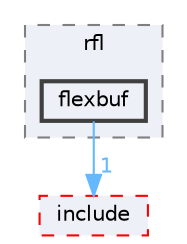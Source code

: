 digraph "external/reflect-cpp/src/rfl/flexbuf"
{
 // LATEX_PDF_SIZE
  bgcolor="transparent";
  edge [fontname=Helvetica,fontsize=10,labelfontname=Helvetica,labelfontsize=10];
  node [fontname=Helvetica,fontsize=10,shape=box,height=0.2,width=0.4];
  compound=true
  subgraph clusterdir_b4343597247f4e6c17c01575f362c2a5 {
    graph [ bgcolor="#edf0f7", pencolor="grey50", label="rfl", fontname=Helvetica,fontsize=10 style="filled,dashed", URL="dir_b4343597247f4e6c17c01575f362c2a5.html",tooltip=""]
  dir_8d16d67c3ccfcd24e304e9731dac413b [label="flexbuf", fillcolor="#edf0f7", color="grey25", style="filled,bold", URL="dir_8d16d67c3ccfcd24e304e9731dac413b.html",tooltip=""];
  }
  dir_52db5b9842da2a9d3126408803d2a092 [label="include", fillcolor="#edf0f7", color="red", style="filled,dashed", URL="dir_52db5b9842da2a9d3126408803d2a092.html",tooltip=""];
  dir_8d16d67c3ccfcd24e304e9731dac413b->dir_52db5b9842da2a9d3126408803d2a092 [headlabel="1", labeldistance=1.5 headhref="dir_000320_000385.html" href="dir_000320_000385.html" color="steelblue1" fontcolor="steelblue1"];
}
